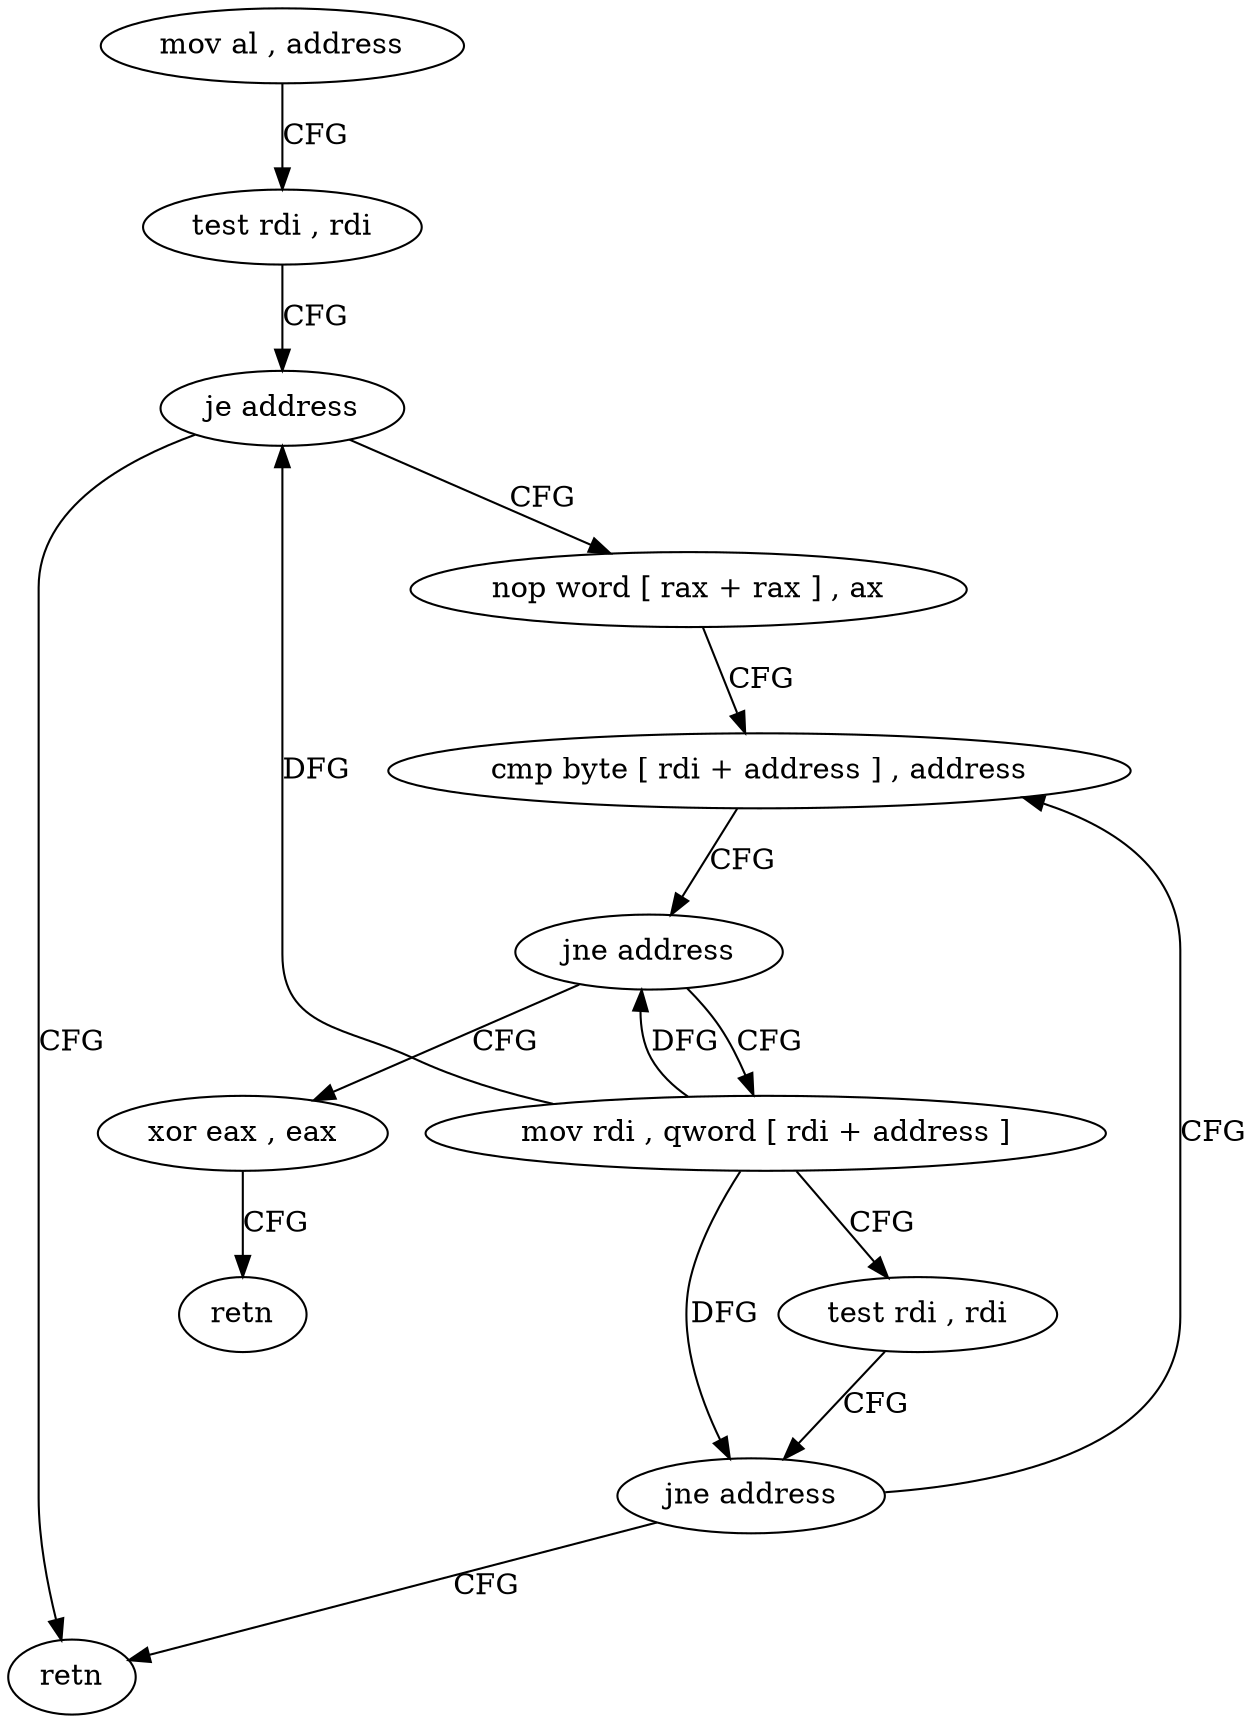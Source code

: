 digraph "func" {
"4229024" [label = "mov al , address" ]
"4229026" [label = "test rdi , rdi" ]
"4229029" [label = "je address" ]
"4229058" [label = "retn" ]
"4229031" [label = "nop word [ rax + rax ] , ax" ]
"4229040" [label = "cmp byte [ rdi + address ] , address" ]
"4229059" [label = "xor eax , eax" ]
"4229061" [label = "retn" ]
"4229046" [label = "mov rdi , qword [ rdi + address ]" ]
"4229053" [label = "test rdi , rdi" ]
"4229056" [label = "jne address" ]
"4229044" [label = "jne address" ]
"4229024" -> "4229026" [ label = "CFG" ]
"4229026" -> "4229029" [ label = "CFG" ]
"4229029" -> "4229058" [ label = "CFG" ]
"4229029" -> "4229031" [ label = "CFG" ]
"4229031" -> "4229040" [ label = "CFG" ]
"4229040" -> "4229044" [ label = "CFG" ]
"4229059" -> "4229061" [ label = "CFG" ]
"4229046" -> "4229053" [ label = "CFG" ]
"4229046" -> "4229029" [ label = "DFG" ]
"4229046" -> "4229044" [ label = "DFG" ]
"4229046" -> "4229056" [ label = "DFG" ]
"4229053" -> "4229056" [ label = "CFG" ]
"4229056" -> "4229040" [ label = "CFG" ]
"4229056" -> "4229058" [ label = "CFG" ]
"4229044" -> "4229059" [ label = "CFG" ]
"4229044" -> "4229046" [ label = "CFG" ]
}
